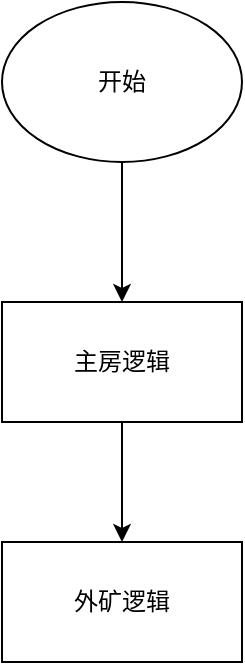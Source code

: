 <mxfile>
    <diagram id="w5vt1rybMIZsJlkkERa_" name="第 1 页">
        <mxGraphModel dx="883" dy="617" grid="1" gridSize="10" guides="1" tooltips="1" connect="1" arrows="1" fold="1" page="1" pageScale="1" pageWidth="827" pageHeight="1169" math="0" shadow="0">
            <root>
                <mxCell id="0"/>
                <mxCell id="1" parent="0"/>
                <mxCell id="2" value="" style="edgeStyle=orthogonalEdgeStyle;rounded=0;orthogonalLoop=1;jettySize=auto;html=1;" parent="1" source="3" target="4" edge="1">
                    <mxGeometry relative="1" as="geometry"/>
                </mxCell>
                <object label="主房逻辑" hedietLinkedDataV1_path="../maintaince/index.dio" id="3">
                    <mxCell style="whiteSpace=wrap;html=1;" parent="1" vertex="1">
                        <mxGeometry x="340" y="180" width="120" height="60" as="geometry"/>
                    </mxCell>
                </object>
                <object label="外矿逻辑" hedietLinkedDataV1_path="../outwardsSource/index.drawio" id="4">
                    <mxCell style="whiteSpace=wrap;html=1;" parent="1" vertex="1">
                        <mxGeometry x="340" y="300" width="120" height="60" as="geometry"/>
                    </mxCell>
                </object>
                <mxCell id="6" style="edgeStyle=orthogonalEdgeStyle;rounded=0;orthogonalLoop=1;jettySize=auto;html=1;entryX=0.5;entryY=0;entryDx=0;entryDy=0;" parent="1" source="5" target="3" edge="1">
                    <mxGeometry relative="1" as="geometry"/>
                </mxCell>
                <mxCell id="5" value="开始" style="ellipse;whiteSpace=wrap;html=1;" parent="1" vertex="1">
                    <mxGeometry x="340" y="30" width="120" height="80" as="geometry"/>
                </mxCell>
            </root>
        </mxGraphModel>
    </diagram>
</mxfile>
